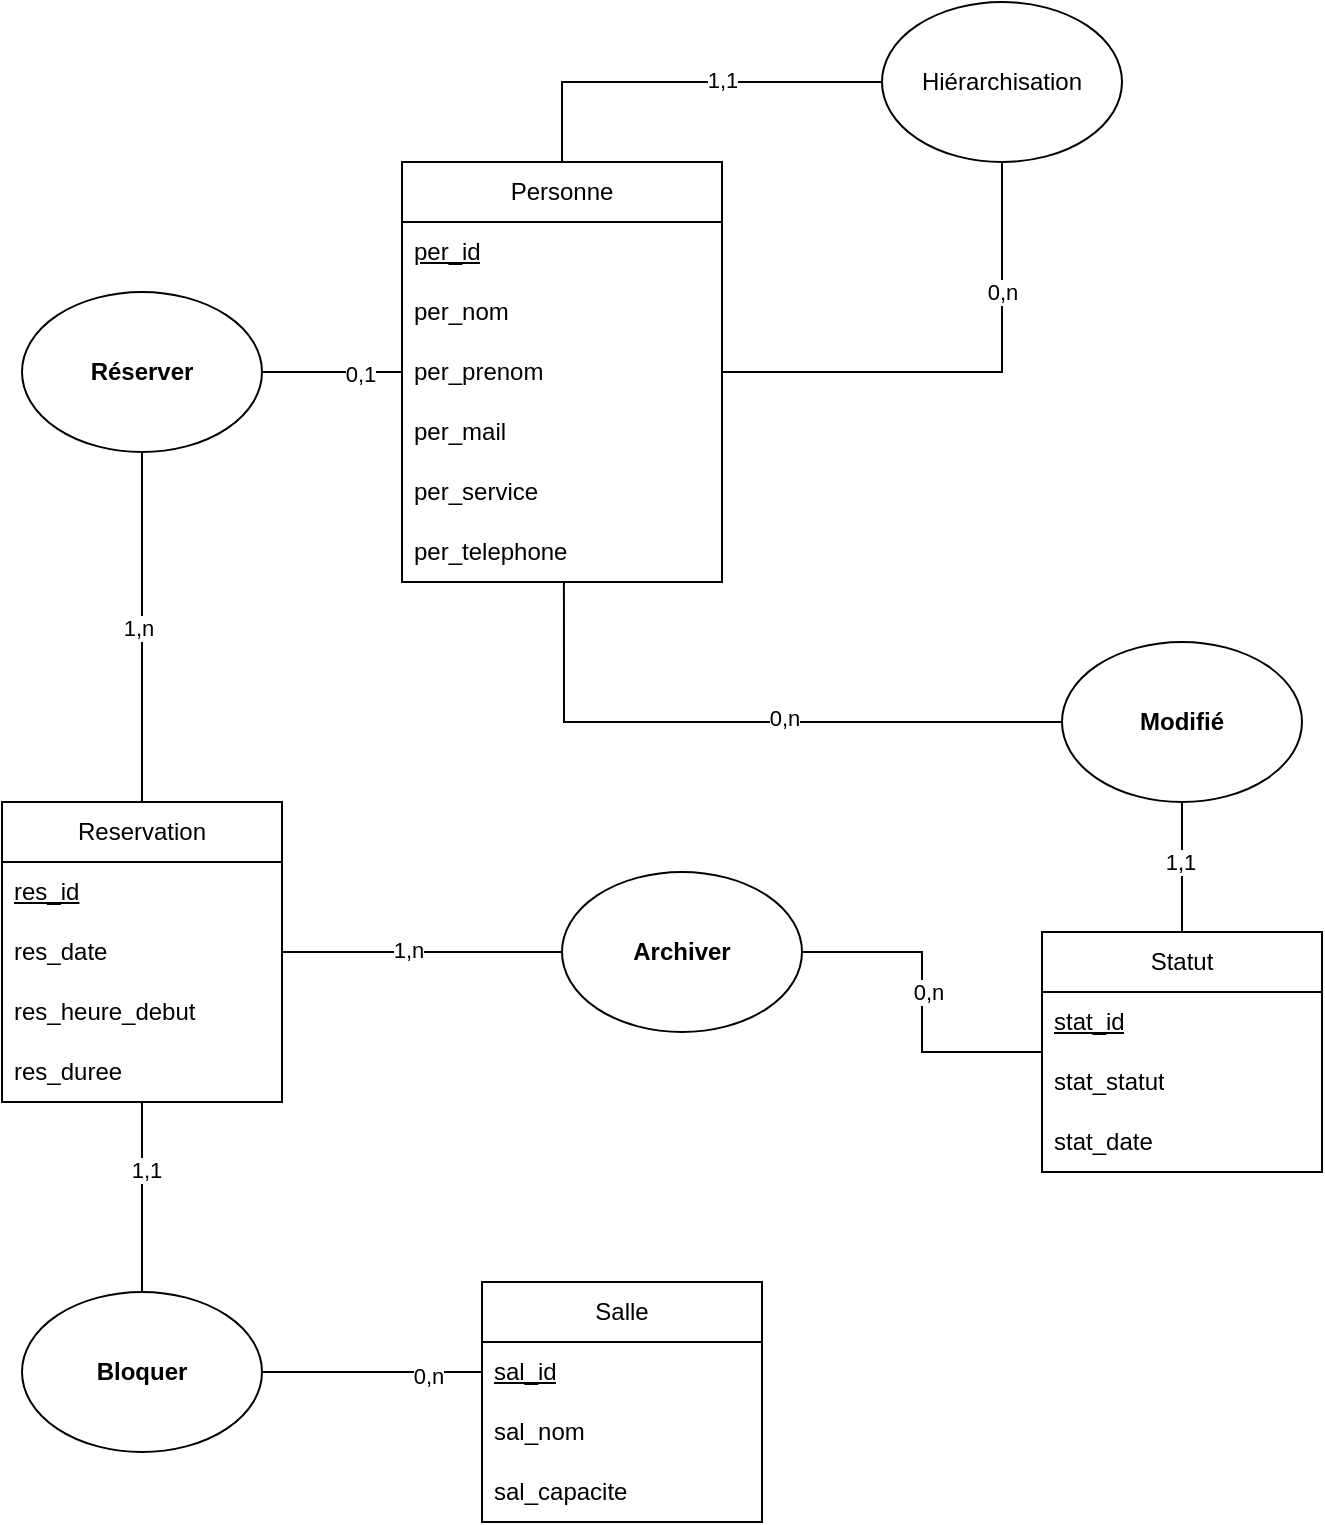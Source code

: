 <mxfile version="26.2.14">
  <diagram name="Page-1" id="3F3UBCpiy75dU_7WaH1F">
    <mxGraphModel dx="784" dy="1102" grid="1" gridSize="10" guides="1" tooltips="1" connect="1" arrows="1" fold="1" page="1" pageScale="1" pageWidth="827" pageHeight="1169" math="0" shadow="0">
      <root>
        <mxCell id="0" />
        <mxCell id="1" parent="0" />
        <mxCell id="7y-QNR6n2NZgIb-dIddG-1" value="Salle" style="swimlane;fontStyle=0;childLayout=stackLayout;horizontal=1;startSize=30;horizontalStack=0;resizeParent=1;resizeParentMax=0;resizeLast=0;collapsible=1;marginBottom=0;whiteSpace=wrap;html=1;" parent="1" vertex="1">
          <mxGeometry x="320" y="760" width="140" height="120" as="geometry" />
        </mxCell>
        <mxCell id="7y-QNR6n2NZgIb-dIddG-2" value="&lt;u&gt;sal_id&lt;/u&gt;" style="text;strokeColor=none;fillColor=none;align=left;verticalAlign=middle;spacingLeft=4;spacingRight=4;overflow=hidden;points=[[0,0.5],[1,0.5]];portConstraint=eastwest;rotatable=0;whiteSpace=wrap;html=1;" parent="7y-QNR6n2NZgIb-dIddG-1" vertex="1">
          <mxGeometry y="30" width="140" height="30" as="geometry" />
        </mxCell>
        <mxCell id="7y-QNR6n2NZgIb-dIddG-3" value="sal_nom" style="text;strokeColor=none;fillColor=none;align=left;verticalAlign=middle;spacingLeft=4;spacingRight=4;overflow=hidden;points=[[0,0.5],[1,0.5]];portConstraint=eastwest;rotatable=0;whiteSpace=wrap;html=1;" parent="7y-QNR6n2NZgIb-dIddG-1" vertex="1">
          <mxGeometry y="60" width="140" height="30" as="geometry" />
        </mxCell>
        <mxCell id="7y-QNR6n2NZgIb-dIddG-4" value="sal_capacite" style="text;strokeColor=none;fillColor=none;align=left;verticalAlign=middle;spacingLeft=4;spacingRight=4;overflow=hidden;points=[[0,0.5],[1,0.5]];portConstraint=eastwest;rotatable=0;whiteSpace=wrap;html=1;" parent="7y-QNR6n2NZgIb-dIddG-1" vertex="1">
          <mxGeometry y="90" width="140" height="30" as="geometry" />
        </mxCell>
        <mxCell id="7y-QNR6n2NZgIb-dIddG-45" style="edgeStyle=orthogonalEdgeStyle;rounded=0;orthogonalLoop=1;jettySize=auto;html=1;entryX=0;entryY=0.5;entryDx=0;entryDy=0;endArrow=none;startFill=0;" parent="1" source="7y-QNR6n2NZgIb-dIddG-5" target="7y-QNR6n2NZgIb-dIddG-44" edge="1">
          <mxGeometry relative="1" as="geometry" />
        </mxCell>
        <mxCell id="YKG6OqVEkrEwEOWz4GIM-3" value="1,n" style="edgeLabel;html=1;align=center;verticalAlign=middle;resizable=0;points=[];" parent="7y-QNR6n2NZgIb-dIddG-45" vertex="1" connectable="0">
          <mxGeometry x="-0.1" y="1" relative="1" as="geometry">
            <mxPoint as="offset" />
          </mxGeometry>
        </mxCell>
        <mxCell id="7y-QNR6n2NZgIb-dIddG-48" style="edgeStyle=orthogonalEdgeStyle;rounded=0;orthogonalLoop=1;jettySize=auto;html=1;entryX=0.5;entryY=0;entryDx=0;entryDy=0;endArrow=none;startFill=0;" parent="1" source="7y-QNR6n2NZgIb-dIddG-5" target="7y-QNR6n2NZgIb-dIddG-47" edge="1">
          <mxGeometry relative="1" as="geometry" />
        </mxCell>
        <mxCell id="YKG6OqVEkrEwEOWz4GIM-9" value="1,1" style="edgeLabel;html=1;align=center;verticalAlign=middle;resizable=0;points=[];" parent="7y-QNR6n2NZgIb-dIddG-48" vertex="1" connectable="0">
          <mxGeometry x="-0.284" y="2" relative="1" as="geometry">
            <mxPoint as="offset" />
          </mxGeometry>
        </mxCell>
        <mxCell id="7y-QNR6n2NZgIb-dIddG-5" value="Reservation" style="swimlane;fontStyle=0;childLayout=stackLayout;horizontal=1;startSize=30;horizontalStack=0;resizeParent=1;resizeParentMax=0;resizeLast=0;collapsible=1;marginBottom=0;whiteSpace=wrap;html=1;" parent="1" vertex="1">
          <mxGeometry x="80" y="520" width="140" height="150" as="geometry" />
        </mxCell>
        <mxCell id="7y-QNR6n2NZgIb-dIddG-6" value="&lt;u&gt;res_id&lt;/u&gt;" style="text;strokeColor=none;fillColor=none;align=left;verticalAlign=middle;spacingLeft=4;spacingRight=4;overflow=hidden;points=[[0,0.5],[1,0.5]];portConstraint=eastwest;rotatable=0;whiteSpace=wrap;html=1;" parent="7y-QNR6n2NZgIb-dIddG-5" vertex="1">
          <mxGeometry y="30" width="140" height="30" as="geometry" />
        </mxCell>
        <mxCell id="7y-QNR6n2NZgIb-dIddG-7" value="res_date" style="text;strokeColor=none;fillColor=none;align=left;verticalAlign=middle;spacingLeft=4;spacingRight=4;overflow=hidden;points=[[0,0.5],[1,0.5]];portConstraint=eastwest;rotatable=0;whiteSpace=wrap;html=1;" parent="7y-QNR6n2NZgIb-dIddG-5" vertex="1">
          <mxGeometry y="60" width="140" height="30" as="geometry" />
        </mxCell>
        <mxCell id="7y-QNR6n2NZgIb-dIddG-8" value="res_heure_debut" style="text;strokeColor=none;fillColor=none;align=left;verticalAlign=middle;spacingLeft=4;spacingRight=4;overflow=hidden;points=[[0,0.5],[1,0.5]];portConstraint=eastwest;rotatable=0;whiteSpace=wrap;html=1;" parent="7y-QNR6n2NZgIb-dIddG-5" vertex="1">
          <mxGeometry y="90" width="140" height="30" as="geometry" />
        </mxCell>
        <mxCell id="7y-QNR6n2NZgIb-dIddG-9" value="res_duree" style="text;strokeColor=none;fillColor=none;align=left;verticalAlign=middle;spacingLeft=4;spacingRight=4;overflow=hidden;points=[[0,0.5],[1,0.5]];portConstraint=eastwest;rotatable=0;whiteSpace=wrap;html=1;" parent="7y-QNR6n2NZgIb-dIddG-5" vertex="1">
          <mxGeometry y="120" width="140" height="30" as="geometry" />
        </mxCell>
        <mxCell id="7y-QNR6n2NZgIb-dIddG-31" style="edgeStyle=orthogonalEdgeStyle;rounded=0;orthogonalLoop=1;jettySize=auto;html=1;entryX=0.5;entryY=1;entryDx=0;entryDy=0;endArrow=none;startFill=0;" parent="1" source="7y-QNR6n2NZgIb-dIddG-15" target="7y-QNR6n2NZgIb-dIddG-30" edge="1">
          <mxGeometry relative="1" as="geometry" />
        </mxCell>
        <mxCell id="R4sICRfSow_LHC_Pd8io-1" value="0,n" style="edgeLabel;html=1;align=center;verticalAlign=middle;resizable=0;points=[];" vertex="1" connectable="0" parent="7y-QNR6n2NZgIb-dIddG-31">
          <mxGeometry x="0.469" relative="1" as="geometry">
            <mxPoint as="offset" />
          </mxGeometry>
        </mxCell>
        <mxCell id="7y-QNR6n2NZgIb-dIddG-32" style="edgeStyle=orthogonalEdgeStyle;rounded=0;orthogonalLoop=1;jettySize=auto;html=1;entryX=0;entryY=0.5;entryDx=0;entryDy=0;exitX=0.5;exitY=0;exitDx=0;exitDy=0;endArrow=none;startFill=0;" parent="1" source="7y-QNR6n2NZgIb-dIddG-15" target="7y-QNR6n2NZgIb-dIddG-30" edge="1">
          <mxGeometry relative="1" as="geometry" />
        </mxCell>
        <mxCell id="R4sICRfSow_LHC_Pd8io-2" value="1,1" style="edgeLabel;html=1;align=center;verticalAlign=middle;resizable=0;points=[];" vertex="1" connectable="0" parent="7y-QNR6n2NZgIb-dIddG-32">
          <mxGeometry x="0.2" y="1" relative="1" as="geometry">
            <mxPoint as="offset" />
          </mxGeometry>
        </mxCell>
        <mxCell id="7y-QNR6n2NZgIb-dIddG-34" style="edgeStyle=orthogonalEdgeStyle;rounded=0;orthogonalLoop=1;jettySize=auto;html=1;entryX=1;entryY=0.5;entryDx=0;entryDy=0;endArrow=none;startFill=0;" parent="1" source="7y-QNR6n2NZgIb-dIddG-15" target="7y-QNR6n2NZgIb-dIddG-33" edge="1">
          <mxGeometry relative="1" as="geometry" />
        </mxCell>
        <mxCell id="YKG6OqVEkrEwEOWz4GIM-1" value="0,1" style="edgeLabel;html=1;align=center;verticalAlign=middle;resizable=0;points=[];" parent="7y-QNR6n2NZgIb-dIddG-34" vertex="1" connectable="0">
          <mxGeometry x="-0.4" y="1" relative="1" as="geometry">
            <mxPoint as="offset" />
          </mxGeometry>
        </mxCell>
        <mxCell id="7y-QNR6n2NZgIb-dIddG-42" style="edgeStyle=orthogonalEdgeStyle;rounded=0;orthogonalLoop=1;jettySize=auto;html=1;entryX=0;entryY=0.5;entryDx=0;entryDy=0;exitX=0.506;exitY=1;exitDx=0;exitDy=0;exitPerimeter=0;endArrow=none;startFill=0;" parent="1" source="7y-QNR6n2NZgIb-dIddG-21" target="7y-QNR6n2NZgIb-dIddG-40" edge="1">
          <mxGeometry relative="1" as="geometry" />
        </mxCell>
        <mxCell id="YKG6OqVEkrEwEOWz4GIM-6" value="0,n" style="edgeLabel;html=1;align=center;verticalAlign=middle;resizable=0;points=[];" parent="7y-QNR6n2NZgIb-dIddG-42" vertex="1" connectable="0">
          <mxGeometry x="0.129" y="2" relative="1" as="geometry">
            <mxPoint as="offset" />
          </mxGeometry>
        </mxCell>
        <mxCell id="7y-QNR6n2NZgIb-dIddG-15" value="Personne" style="swimlane;fontStyle=0;childLayout=stackLayout;horizontal=1;startSize=30;horizontalStack=0;resizeParent=1;resizeParentMax=0;resizeLast=0;collapsible=1;marginBottom=0;whiteSpace=wrap;html=1;" parent="1" vertex="1">
          <mxGeometry x="280" y="200" width="160" height="210" as="geometry" />
        </mxCell>
        <mxCell id="7y-QNR6n2NZgIb-dIddG-16" value="&lt;u&gt;per_id&lt;/u&gt;" style="text;strokeColor=none;fillColor=none;align=left;verticalAlign=middle;spacingLeft=4;spacingRight=4;overflow=hidden;points=[[0,0.5],[1,0.5]];portConstraint=eastwest;rotatable=0;whiteSpace=wrap;html=1;" parent="7y-QNR6n2NZgIb-dIddG-15" vertex="1">
          <mxGeometry y="30" width="160" height="30" as="geometry" />
        </mxCell>
        <mxCell id="7y-QNR6n2NZgIb-dIddG-17" value="per_nom" style="text;strokeColor=none;fillColor=none;align=left;verticalAlign=middle;spacingLeft=4;spacingRight=4;overflow=hidden;points=[[0,0.5],[1,0.5]];portConstraint=eastwest;rotatable=0;whiteSpace=wrap;html=1;" parent="7y-QNR6n2NZgIb-dIddG-15" vertex="1">
          <mxGeometry y="60" width="160" height="30" as="geometry" />
        </mxCell>
        <mxCell id="7y-QNR6n2NZgIb-dIddG-18" value="per_prenom" style="text;strokeColor=none;fillColor=none;align=left;verticalAlign=middle;spacingLeft=4;spacingRight=4;overflow=hidden;points=[[0,0.5],[1,0.5]];portConstraint=eastwest;rotatable=0;whiteSpace=wrap;html=1;" parent="7y-QNR6n2NZgIb-dIddG-15" vertex="1">
          <mxGeometry y="90" width="160" height="30" as="geometry" />
        </mxCell>
        <mxCell id="7y-QNR6n2NZgIb-dIddG-19" value="per_mail" style="text;strokeColor=none;fillColor=none;align=left;verticalAlign=middle;spacingLeft=4;spacingRight=4;overflow=hidden;points=[[0,0.5],[1,0.5]];portConstraint=eastwest;rotatable=0;whiteSpace=wrap;html=1;" parent="7y-QNR6n2NZgIb-dIddG-15" vertex="1">
          <mxGeometry y="120" width="160" height="30" as="geometry" />
        </mxCell>
        <mxCell id="7y-QNR6n2NZgIb-dIddG-20" value="per_service" style="text;strokeColor=none;fillColor=none;align=left;verticalAlign=middle;spacingLeft=4;spacingRight=4;overflow=hidden;points=[[0,0.5],[1,0.5]];portConstraint=eastwest;rotatable=0;whiteSpace=wrap;html=1;" parent="7y-QNR6n2NZgIb-dIddG-15" vertex="1">
          <mxGeometry y="150" width="160" height="30" as="geometry" />
        </mxCell>
        <mxCell id="7y-QNR6n2NZgIb-dIddG-21" value="per_telephone" style="text;strokeColor=none;fillColor=none;align=left;verticalAlign=middle;spacingLeft=4;spacingRight=4;overflow=hidden;points=[[0,0.5],[1,0.5]];portConstraint=eastwest;rotatable=0;whiteSpace=wrap;html=1;" parent="7y-QNR6n2NZgIb-dIddG-15" vertex="1">
          <mxGeometry y="180" width="160" height="30" as="geometry" />
        </mxCell>
        <mxCell id="7y-QNR6n2NZgIb-dIddG-30" value="Hiérarchisation" style="ellipse;whiteSpace=wrap;html=1;" parent="1" vertex="1">
          <mxGeometry x="520" y="120" width="120" height="80" as="geometry" />
        </mxCell>
        <mxCell id="7y-QNR6n2NZgIb-dIddG-35" style="edgeStyle=orthogonalEdgeStyle;rounded=0;orthogonalLoop=1;jettySize=auto;html=1;entryX=0.5;entryY=0;entryDx=0;entryDy=0;endArrow=none;startFill=0;" parent="1" source="7y-QNR6n2NZgIb-dIddG-33" target="7y-QNR6n2NZgIb-dIddG-5" edge="1">
          <mxGeometry relative="1" as="geometry" />
        </mxCell>
        <mxCell id="YKG6OqVEkrEwEOWz4GIM-2" value="1,n" style="edgeLabel;html=1;align=center;verticalAlign=middle;resizable=0;points=[];" parent="7y-QNR6n2NZgIb-dIddG-35" vertex="1" connectable="0">
          <mxGeometry x="0.006" y="-2" relative="1" as="geometry">
            <mxPoint as="offset" />
          </mxGeometry>
        </mxCell>
        <mxCell id="7y-QNR6n2NZgIb-dIddG-33" value="&lt;b&gt;Réserver&lt;/b&gt;" style="ellipse;whiteSpace=wrap;html=1;" parent="1" vertex="1">
          <mxGeometry x="90" y="265" width="120" height="80" as="geometry" />
        </mxCell>
        <mxCell id="7y-QNR6n2NZgIb-dIddG-41" style="edgeStyle=orthogonalEdgeStyle;rounded=0;orthogonalLoop=1;jettySize=auto;html=1;entryX=0.5;entryY=1;entryDx=0;entryDy=0;endArrow=none;startFill=0;" parent="1" source="7y-QNR6n2NZgIb-dIddG-36" target="7y-QNR6n2NZgIb-dIddG-40" edge="1">
          <mxGeometry relative="1" as="geometry" />
        </mxCell>
        <mxCell id="YKG6OqVEkrEwEOWz4GIM-7" value="1,1" style="edgeLabel;html=1;align=center;verticalAlign=middle;resizable=0;points=[];" parent="7y-QNR6n2NZgIb-dIddG-41" vertex="1" connectable="0">
          <mxGeometry x="0.077" y="1" relative="1" as="geometry">
            <mxPoint as="offset" />
          </mxGeometry>
        </mxCell>
        <mxCell id="7y-QNR6n2NZgIb-dIddG-46" style="edgeStyle=orthogonalEdgeStyle;rounded=0;orthogonalLoop=1;jettySize=auto;html=1;entryX=1;entryY=0.5;entryDx=0;entryDy=0;endArrow=none;startFill=0;" parent="1" source="7y-QNR6n2NZgIb-dIddG-36" target="7y-QNR6n2NZgIb-dIddG-44" edge="1">
          <mxGeometry relative="1" as="geometry" />
        </mxCell>
        <mxCell id="YKG6OqVEkrEwEOWz4GIM-4" value="0,n" style="edgeLabel;html=1;align=center;verticalAlign=middle;resizable=0;points=[];" parent="7y-QNR6n2NZgIb-dIddG-46" vertex="1" connectable="0">
          <mxGeometry x="0.059" y="-3" relative="1" as="geometry">
            <mxPoint as="offset" />
          </mxGeometry>
        </mxCell>
        <mxCell id="7y-QNR6n2NZgIb-dIddG-36" value="Statut" style="swimlane;fontStyle=0;childLayout=stackLayout;horizontal=1;startSize=30;horizontalStack=0;resizeParent=1;resizeParentMax=0;resizeLast=0;collapsible=1;marginBottom=0;whiteSpace=wrap;html=1;" parent="1" vertex="1">
          <mxGeometry x="600" y="585" width="140" height="120" as="geometry" />
        </mxCell>
        <mxCell id="7y-QNR6n2NZgIb-dIddG-37" value="&lt;u&gt;stat_id&lt;/u&gt;" style="text;strokeColor=none;fillColor=none;align=left;verticalAlign=middle;spacingLeft=4;spacingRight=4;overflow=hidden;points=[[0,0.5],[1,0.5]];portConstraint=eastwest;rotatable=0;whiteSpace=wrap;html=1;" parent="7y-QNR6n2NZgIb-dIddG-36" vertex="1">
          <mxGeometry y="30" width="140" height="30" as="geometry" />
        </mxCell>
        <mxCell id="7y-QNR6n2NZgIb-dIddG-38" value="stat_statut" style="text;strokeColor=none;fillColor=none;align=left;verticalAlign=middle;spacingLeft=4;spacingRight=4;overflow=hidden;points=[[0,0.5],[1,0.5]];portConstraint=eastwest;rotatable=0;whiteSpace=wrap;html=1;" parent="7y-QNR6n2NZgIb-dIddG-36" vertex="1">
          <mxGeometry y="60" width="140" height="30" as="geometry" />
        </mxCell>
        <mxCell id="7y-QNR6n2NZgIb-dIddG-39" value="stat_date" style="text;strokeColor=none;fillColor=none;align=left;verticalAlign=middle;spacingLeft=4;spacingRight=4;overflow=hidden;points=[[0,0.5],[1,0.5]];portConstraint=eastwest;rotatable=0;whiteSpace=wrap;html=1;" parent="7y-QNR6n2NZgIb-dIddG-36" vertex="1">
          <mxGeometry y="90" width="140" height="30" as="geometry" />
        </mxCell>
        <mxCell id="7y-QNR6n2NZgIb-dIddG-40" value="&lt;b&gt;Modifié&lt;/b&gt;" style="ellipse;whiteSpace=wrap;html=1;" parent="1" vertex="1">
          <mxGeometry x="610" y="440" width="120" height="80" as="geometry" />
        </mxCell>
        <mxCell id="7y-QNR6n2NZgIb-dIddG-44" value="&lt;b&gt;Archiver&lt;/b&gt;" style="ellipse;whiteSpace=wrap;html=1;" parent="1" vertex="1">
          <mxGeometry x="360" y="555" width="120" height="80" as="geometry" />
        </mxCell>
        <mxCell id="7y-QNR6n2NZgIb-dIddG-47" value="&lt;b&gt;Bloquer&lt;/b&gt;" style="ellipse;whiteSpace=wrap;html=1;" parent="1" vertex="1">
          <mxGeometry x="90" y="765" width="120" height="80" as="geometry" />
        </mxCell>
        <mxCell id="7y-QNR6n2NZgIb-dIddG-49" style="edgeStyle=orthogonalEdgeStyle;rounded=0;orthogonalLoop=1;jettySize=auto;html=1;entryX=1;entryY=0.5;entryDx=0;entryDy=0;endArrow=none;startFill=0;" parent="1" source="7y-QNR6n2NZgIb-dIddG-2" target="7y-QNR6n2NZgIb-dIddG-47" edge="1">
          <mxGeometry relative="1" as="geometry" />
        </mxCell>
        <mxCell id="YKG6OqVEkrEwEOWz4GIM-8" value="0,n" style="edgeLabel;html=1;align=center;verticalAlign=middle;resizable=0;points=[];" parent="7y-QNR6n2NZgIb-dIddG-49" vertex="1" connectable="0">
          <mxGeometry x="-0.509" y="2" relative="1" as="geometry">
            <mxPoint as="offset" />
          </mxGeometry>
        </mxCell>
      </root>
    </mxGraphModel>
  </diagram>
</mxfile>
